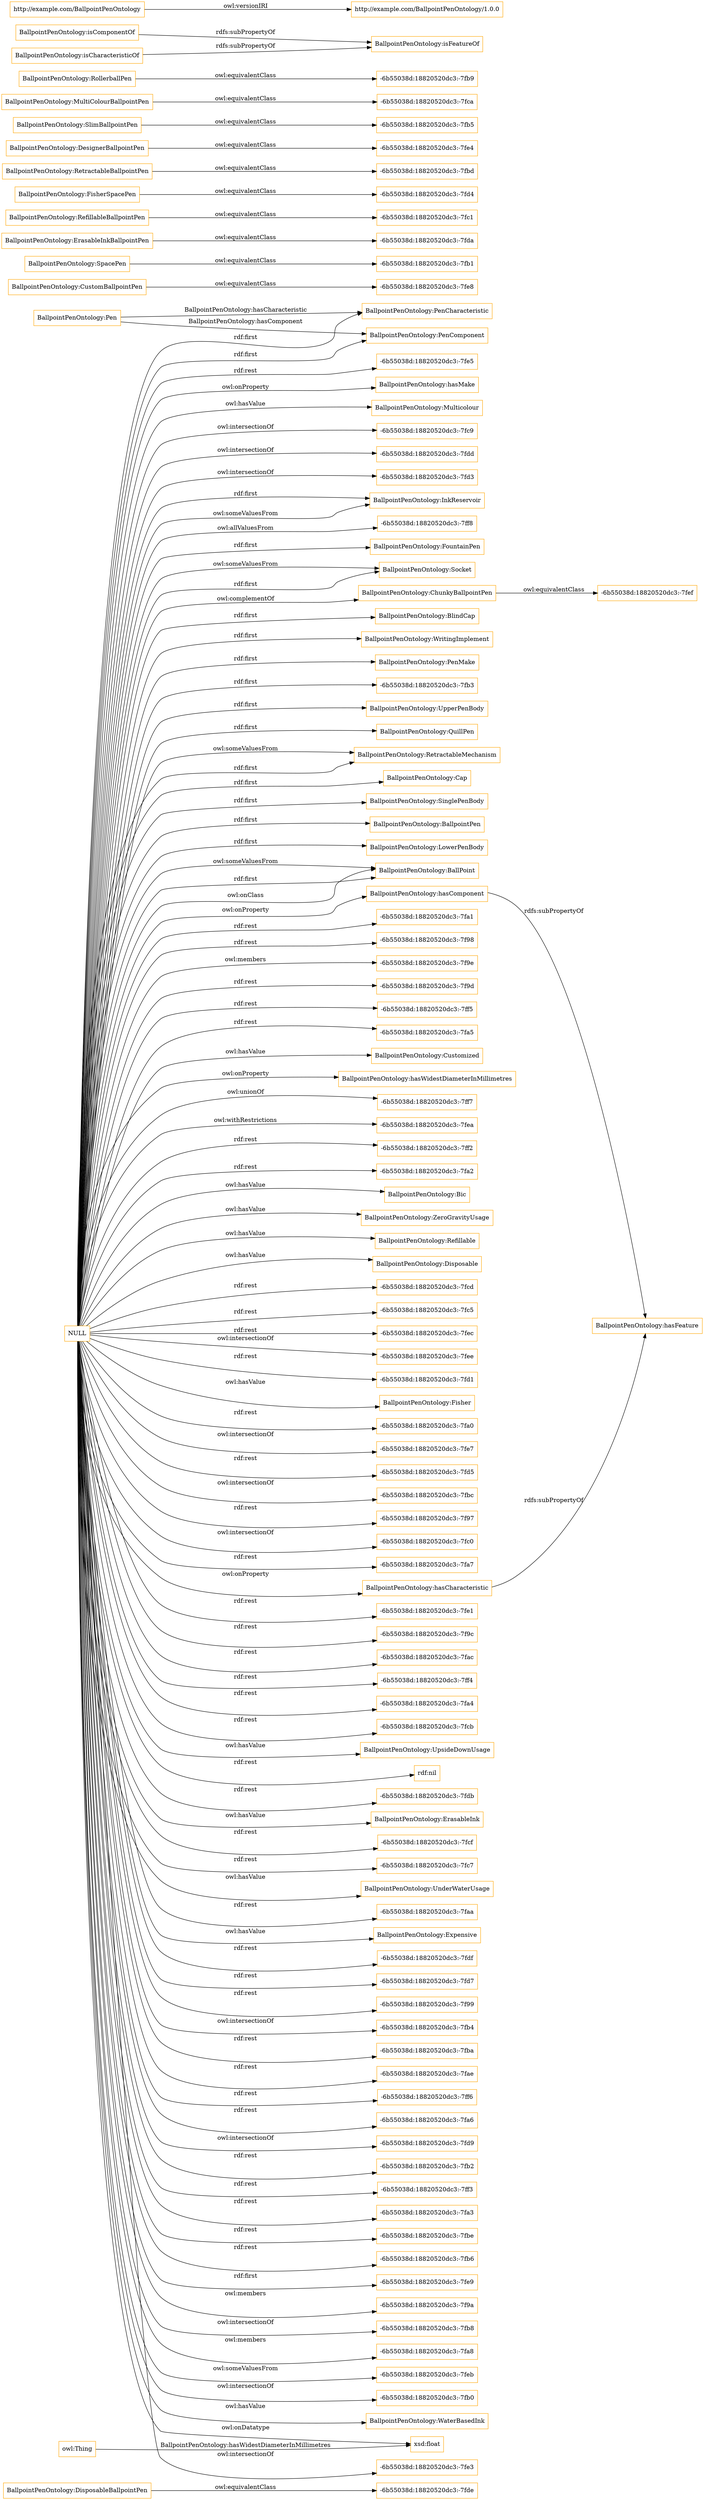 digraph ar2dtool_diagram { 
rankdir=LR;
size="1501"
node [shape = rectangle, color="orange"]; "BallpointPenOntology:DisposableBallpointPen" "BallpointPenOntology:InkReservoir" "-6b55038d:18820520dc3:-7ff8" "BallpointPenOntology:FountainPen" "BallpointPenOntology:Socket" "-6b55038d:18820520dc3:-7fe8" "BallpointPenOntology:CustomBallpointPen" "BallpointPenOntology:ChunkyBallpointPen" "BallpointPenOntology:BlindCap" "-6b55038d:18820520dc3:-7fb1" "BallpointPenOntology:PenComponent" "-6b55038d:18820520dc3:-7fda" "BallpointPenOntology:RefillableBallpointPen" "-6b55038d:18820520dc3:-7fde" "BallpointPenOntology:FisherSpacePen" "-6b55038d:18820520dc3:-7fbd" "BallpointPenOntology:DesignerBallpointPen" "-6b55038d:18820520dc3:-7fb5" "BallpointPenOntology:WritingImplement" "-6b55038d:18820520dc3:-7fca" "-6b55038d:18820520dc3:-7fef" "BallpointPenOntology:PenMake" "BallpointPenOntology:RetractableBallpointPen" "BallpointPenOntology:SpacePen" "-6b55038d:18820520dc3:-7fb3" "BallpointPenOntology:UpperPenBody" "BallpointPenOntology:PenCharacteristic" "-6b55038d:18820520dc3:-7fe4" "BallpointPenOntology:QuillPen" "BallpointPenOntology:RetractableMechanism" "BallpointPenOntology:Cap" "BallpointPenOntology:SinglePenBody" "BallpointPenOntology:BallpointPen" "BallpointPenOntology:LowerPenBody" "-6b55038d:18820520dc3:-7fb9" "BallpointPenOntology:MultiColourBallpointPen" "BallpointPenOntology:BallPoint" "BallpointPenOntology:ErasableInkBallpointPen" "BallpointPenOntology:SlimBallpointPen" "-6b55038d:18820520dc3:-7fc1" "-6b55038d:18820520dc3:-7fd4" "BallpointPenOntology:RollerballPen" "BallpointPenOntology:Pen" ; /*classes style*/
	"NULL" -> "BallpointPenOntology:hasCharacteristic" [ label = "owl:onProperty" ];
	"NULL" -> "-6b55038d:18820520dc3:-7fa1" [ label = "rdf:rest" ];
	"NULL" -> "-6b55038d:18820520dc3:-7f98" [ label = "rdf:rest" ];
	"NULL" -> "-6b55038d:18820520dc3:-7f9e" [ label = "owl:members" ];
	"NULL" -> "-6b55038d:18820520dc3:-7f9d" [ label = "rdf:rest" ];
	"NULL" -> "-6b55038d:18820520dc3:-7ff5" [ label = "rdf:rest" ];
	"NULL" -> "-6b55038d:18820520dc3:-7fa5" [ label = "rdf:rest" ];
	"NULL" -> "BallpointPenOntology:QuillPen" [ label = "rdf:first" ];
	"NULL" -> "BallpointPenOntology:Customized" [ label = "owl:hasValue" ];
	"NULL" -> "BallpointPenOntology:hasWidestDiameterInMillimetres" [ label = "owl:onProperty" ];
	"NULL" -> "-6b55038d:18820520dc3:-7ff7" [ label = "owl:unionOf" ];
	"NULL" -> "BallpointPenOntology:SinglePenBody" [ label = "rdf:first" ];
	"NULL" -> "-6b55038d:18820520dc3:-7fea" [ label = "owl:withRestrictions" ];
	"NULL" -> "BallpointPenOntology:UpperPenBody" [ label = "rdf:first" ];
	"NULL" -> "BallpointPenOntology:RetractableMechanism" [ label = "owl:someValuesFrom" ];
	"NULL" -> "-6b55038d:18820520dc3:-7ff2" [ label = "rdf:rest" ];
	"NULL" -> "-6b55038d:18820520dc3:-7fa2" [ label = "rdf:rest" ];
	"NULL" -> "BallpointPenOntology:Bic" [ label = "owl:hasValue" ];
	"NULL" -> "BallpointPenOntology:ZeroGravityUsage" [ label = "owl:hasValue" ];
	"NULL" -> "BallpointPenOntology:Cap" [ label = "rdf:first" ];
	"NULL" -> "BallpointPenOntology:Refillable" [ label = "owl:hasValue" ];
	"NULL" -> "-6b55038d:18820520dc3:-7ff8" [ label = "owl:allValuesFrom" ];
	"NULL" -> "BallpointPenOntology:Disposable" [ label = "owl:hasValue" ];
	"NULL" -> "BallpointPenOntology:PenComponent" [ label = "rdf:first" ];
	"NULL" -> "-6b55038d:18820520dc3:-7fcd" [ label = "rdf:rest" ];
	"NULL" -> "-6b55038d:18820520dc3:-7fc5" [ label = "rdf:rest" ];
	"NULL" -> "-6b55038d:18820520dc3:-7fec" [ label = "rdf:rest" ];
	"NULL" -> "-6b55038d:18820520dc3:-7fee" [ label = "owl:intersectionOf" ];
	"NULL" -> "-6b55038d:18820520dc3:-7fd1" [ label = "rdf:rest" ];
	"NULL" -> "BallpointPenOntology:Fisher" [ label = "owl:hasValue" ];
	"NULL" -> "BallpointPenOntology:BlindCap" [ label = "rdf:first" ];
	"NULL" -> "-6b55038d:18820520dc3:-7fa0" [ label = "rdf:rest" ];
	"NULL" -> "-6b55038d:18820520dc3:-7fe7" [ label = "owl:intersectionOf" ];
	"NULL" -> "-6b55038d:18820520dc3:-7fd5" [ label = "rdf:rest" ];
	"NULL" -> "-6b55038d:18820520dc3:-7fbc" [ label = "owl:intersectionOf" ];
	"NULL" -> "-6b55038d:18820520dc3:-7f97" [ label = "rdf:rest" ];
	"NULL" -> "-6b55038d:18820520dc3:-7fc0" [ label = "owl:intersectionOf" ];
	"NULL" -> "-6b55038d:18820520dc3:-7fa7" [ label = "rdf:rest" ];
	"NULL" -> "BallpointPenOntology:hasComponent" [ label = "owl:onProperty" ];
	"NULL" -> "-6b55038d:18820520dc3:-7fe1" [ label = "rdf:rest" ];
	"NULL" -> "BallpointPenOntology:RetractableMechanism" [ label = "rdf:first" ];
	"NULL" -> "-6b55038d:18820520dc3:-7f9c" [ label = "rdf:rest" ];
	"NULL" -> "-6b55038d:18820520dc3:-7fac" [ label = "rdf:rest" ];
	"NULL" -> "-6b55038d:18820520dc3:-7ff4" [ label = "rdf:rest" ];
	"NULL" -> "-6b55038d:18820520dc3:-7fa4" [ label = "rdf:rest" ];
	"NULL" -> "xsd:float" [ label = "owl:onDatatype" ];
	"NULL" -> "-6b55038d:18820520dc3:-7fcb" [ label = "rdf:rest" ];
	"NULL" -> "BallpointPenOntology:UpsideDownUsage" [ label = "owl:hasValue" ];
	"NULL" -> "rdf:nil" [ label = "rdf:rest" ];
	"NULL" -> "-6b55038d:18820520dc3:-7fdb" [ label = "rdf:rest" ];
	"NULL" -> "BallpointPenOntology:PenMake" [ label = "rdf:first" ];
	"NULL" -> "BallpointPenOntology:BallPoint" [ label = "owl:someValuesFrom" ];
	"NULL" -> "BallpointPenOntology:ErasableInk" [ label = "owl:hasValue" ];
	"NULL" -> "-6b55038d:18820520dc3:-7fcf" [ label = "rdf:rest" ];
	"NULL" -> "-6b55038d:18820520dc3:-7fc7" [ label = "rdf:rest" ];
	"NULL" -> "BallpointPenOntology:UnderWaterUsage" [ label = "owl:hasValue" ];
	"NULL" -> "BallpointPenOntology:InkReservoir" [ label = "rdf:first" ];
	"NULL" -> "BallpointPenOntology:BallPoint" [ label = "rdf:first" ];
	"NULL" -> "-6b55038d:18820520dc3:-7faa" [ label = "rdf:rest" ];
	"NULL" -> "BallpointPenOntology:BallPoint" [ label = "owl:onClass" ];
	"NULL" -> "BallpointPenOntology:Socket" [ label = "owl:someValuesFrom" ];
	"NULL" -> "BallpointPenOntology:Expensive" [ label = "owl:hasValue" ];
	"NULL" -> "-6b55038d:18820520dc3:-7fdf" [ label = "rdf:rest" ];
	"NULL" -> "-6b55038d:18820520dc3:-7fb3" [ label = "rdf:first" ];
	"NULL" -> "-6b55038d:18820520dc3:-7fd7" [ label = "rdf:rest" ];
	"NULL" -> "-6b55038d:18820520dc3:-7f99" [ label = "rdf:rest" ];
	"NULL" -> "BallpointPenOntology:Socket" [ label = "rdf:first" ];
	"NULL" -> "-6b55038d:18820520dc3:-7fb4" [ label = "owl:intersectionOf" ];
	"NULL" -> "-6b55038d:18820520dc3:-7fba" [ label = "rdf:rest" ];
	"NULL" -> "-6b55038d:18820520dc3:-7fae" [ label = "rdf:rest" ];
	"NULL" -> "BallpointPenOntology:InkReservoir" [ label = "owl:someValuesFrom" ];
	"NULL" -> "-6b55038d:18820520dc3:-7ff6" [ label = "rdf:rest" ];
	"NULL" -> "-6b55038d:18820520dc3:-7fa6" [ label = "rdf:rest" ];
	"NULL" -> "-6b55038d:18820520dc3:-7fd9" [ label = "owl:intersectionOf" ];
	"NULL" -> "BallpointPenOntology:FountainPen" [ label = "rdf:first" ];
	"NULL" -> "BallpointPenOntology:PenCharacteristic" [ label = "rdf:first" ];
	"NULL" -> "-6b55038d:18820520dc3:-7fb2" [ label = "rdf:rest" ];
	"NULL" -> "BallpointPenOntology:BallpointPen" [ label = "rdf:first" ];
	"NULL" -> "-6b55038d:18820520dc3:-7ff3" [ label = "rdf:rest" ];
	"NULL" -> "-6b55038d:18820520dc3:-7fa3" [ label = "rdf:rest" ];
	"NULL" -> "BallpointPenOntology:ChunkyBallpointPen" [ label = "owl:complementOf" ];
	"NULL" -> "-6b55038d:18820520dc3:-7fbe" [ label = "rdf:rest" ];
	"NULL" -> "-6b55038d:18820520dc3:-7fb6" [ label = "rdf:rest" ];
	"NULL" -> "-6b55038d:18820520dc3:-7fe9" [ label = "rdf:first" ];
	"NULL" -> "-6b55038d:18820520dc3:-7f9a" [ label = "owl:members" ];
	"NULL" -> "BallpointPenOntology:LowerPenBody" [ label = "rdf:first" ];
	"NULL" -> "-6b55038d:18820520dc3:-7fb8" [ label = "owl:intersectionOf" ];
	"NULL" -> "-6b55038d:18820520dc3:-7fa8" [ label = "owl:members" ];
	"NULL" -> "-6b55038d:18820520dc3:-7feb" [ label = "owl:someValuesFrom" ];
	"NULL" -> "BallpointPenOntology:WritingImplement" [ label = "rdf:first" ];
	"NULL" -> "-6b55038d:18820520dc3:-7fb0" [ label = "owl:intersectionOf" ];
	"NULL" -> "BallpointPenOntology:WaterBasedInk" [ label = "owl:hasValue" ];
	"NULL" -> "-6b55038d:18820520dc3:-7fe3" [ label = "owl:intersectionOf" ];
	"NULL" -> "-6b55038d:18820520dc3:-7fe5" [ label = "rdf:rest" ];
	"NULL" -> "BallpointPenOntology:hasMake" [ label = "owl:onProperty" ];
	"NULL" -> "BallpointPenOntology:Multicolour" [ label = "owl:hasValue" ];
	"NULL" -> "-6b55038d:18820520dc3:-7fc9" [ label = "owl:intersectionOf" ];
	"NULL" -> "-6b55038d:18820520dc3:-7fdd" [ label = "owl:intersectionOf" ];
	"NULL" -> "-6b55038d:18820520dc3:-7fd3" [ label = "owl:intersectionOf" ];
	"BallpointPenOntology:DesignerBallpointPen" -> "-6b55038d:18820520dc3:-7fe4" [ label = "owl:equivalentClass" ];
	"BallpointPenOntology:hasCharacteristic" -> "BallpointPenOntology:hasFeature" [ label = "rdfs:subPropertyOf" ];
	"BallpointPenOntology:RollerballPen" -> "-6b55038d:18820520dc3:-7fb9" [ label = "owl:equivalentClass" ];
	"BallpointPenOntology:isComponentOf" -> "BallpointPenOntology:isFeatureOf" [ label = "rdfs:subPropertyOf" ];
	"BallpointPenOntology:hasComponent" -> "BallpointPenOntology:hasFeature" [ label = "rdfs:subPropertyOf" ];
	"BallpointPenOntology:FisherSpacePen" -> "-6b55038d:18820520dc3:-7fd4" [ label = "owl:equivalentClass" ];
	"BallpointPenOntology:ChunkyBallpointPen" -> "-6b55038d:18820520dc3:-7fef" [ label = "owl:equivalentClass" ];
	"BallpointPenOntology:SpacePen" -> "-6b55038d:18820520dc3:-7fb1" [ label = "owl:equivalentClass" ];
	"BallpointPenOntology:CustomBallpointPen" -> "-6b55038d:18820520dc3:-7fe8" [ label = "owl:equivalentClass" ];
	"http://example.com/BallpointPenOntology" -> "http://example.com/BallpointPenOntology/1.0.0" [ label = "owl:versionIRI" ];
	"BallpointPenOntology:SlimBallpointPen" -> "-6b55038d:18820520dc3:-7fb5" [ label = "owl:equivalentClass" ];
	"BallpointPenOntology:ErasableInkBallpointPen" -> "-6b55038d:18820520dc3:-7fda" [ label = "owl:equivalentClass" ];
	"BallpointPenOntology:DisposableBallpointPen" -> "-6b55038d:18820520dc3:-7fde" [ label = "owl:equivalentClass" ];
	"BallpointPenOntology:RefillableBallpointPen" -> "-6b55038d:18820520dc3:-7fc1" [ label = "owl:equivalentClass" ];
	"BallpointPenOntology:RetractableBallpointPen" -> "-6b55038d:18820520dc3:-7fbd" [ label = "owl:equivalentClass" ];
	"BallpointPenOntology:isCharacteristicOf" -> "BallpointPenOntology:isFeatureOf" [ label = "rdfs:subPropertyOf" ];
	"BallpointPenOntology:MultiColourBallpointPen" -> "-6b55038d:18820520dc3:-7fca" [ label = "owl:equivalentClass" ];
	"owl:Thing" -> "xsd:float" [ label = "BallpointPenOntology:hasWidestDiameterInMillimetres" ];
	"BallpointPenOntology:Pen" -> "BallpointPenOntology:PenCharacteristic" [ label = "BallpointPenOntology:hasCharacteristic" ];
	"BallpointPenOntology:Pen" -> "BallpointPenOntology:PenComponent" [ label = "BallpointPenOntology:hasComponent" ];

}
